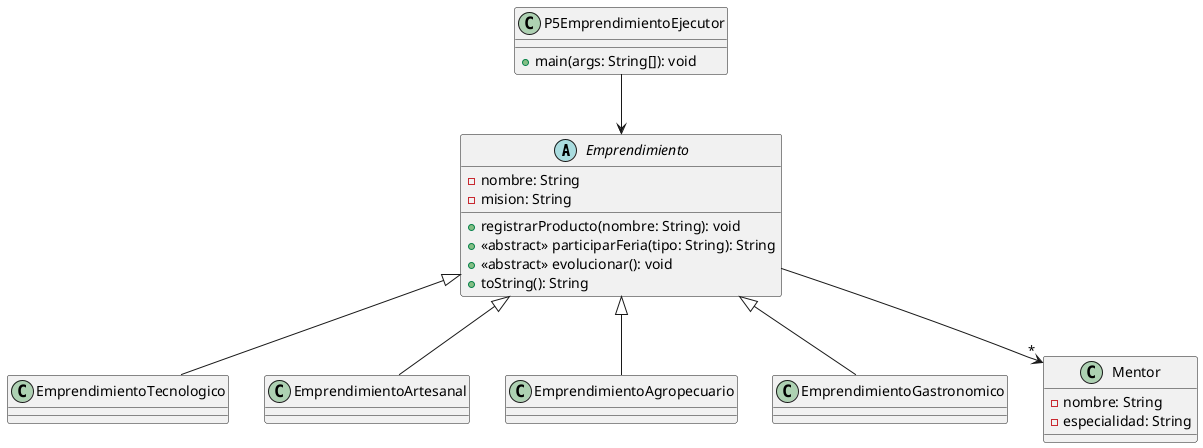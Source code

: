 @startuml
abstract class Emprendimiento {
    - nombre: String
    - mision: String
    + registrarProducto(nombre: String): void
    + <<abstract>> participarFeria(tipo: String): String
    + <<abstract>> evolucionar(): void
    + toString(): String
}

class EmprendimientoTecnologico
class EmprendimientoArtesanal
class EmprendimientoAgropecuario
class EmprendimientoGastronomico

class Mentor {
    - nombre: String
    - especialidad: String
}

class P5EmprendimientoEjecutor {
    + main(args: String[]): void
}

Emprendimiento <|-- EmprendimientoTecnologico
Emprendimiento <|-- EmprendimientoArtesanal
Emprendimiento <|-- EmprendimientoAgropecuario
Emprendimiento <|-- EmprendimientoGastronomico
Emprendimiento --> "*" Mentor
P5EmprendimientoEjecutor --> Emprendimiento
@enduml
